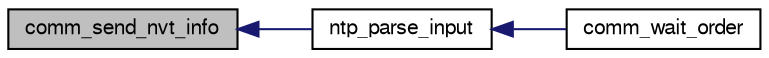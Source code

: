 digraph G
{
  bgcolor="transparent";
  edge [fontname="FreeSans",fontsize="10",labelfontname="FreeSans",labelfontsize="10"];
  node [fontname="FreeSans",fontsize="10",shape=record];
  rankdir=LR;
  Node1 [label="comm_send_nvt_info",height=0.2,width=0.4,color="black", fillcolor="grey75", style="filled" fontcolor="black"];
  Node1 -> Node2 [dir=back,color="midnightblue",fontsize="10",style="solid",fontname="FreeSans"];
  Node2 [label="ntp_parse_input",height=0.2,width=0.4,color="black",URL="$ntp_8h.html#ad385351203f78e3406be7002270026d0",tooltip="Parses the input sent by the client before the NEW_ATTACK message."];
  Node2 -> Node3 [dir=back,color="midnightblue",fontsize="10",style="solid",fontname="FreeSans"];
  Node3 [label="comm_wait_order",height=0.2,width=0.4,color="black",URL="$comm_8h.html#ae6a440e81d4192ba998ac45d1025b21f",tooltip="This function waits for the attack order of the client. Meanwhile, it processes all..."];
}
